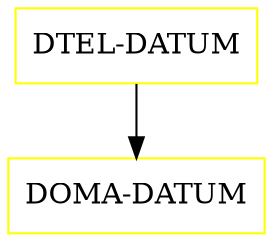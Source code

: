 digraph G {
  "DTEL-DATUM" [shape=box,color=yellow];
  "DOMA-DATUM" [shape=box,color=yellow,URL="./DOMA_DATUM.html"];
  "DTEL-DATUM" -> "DOMA-DATUM";
}
